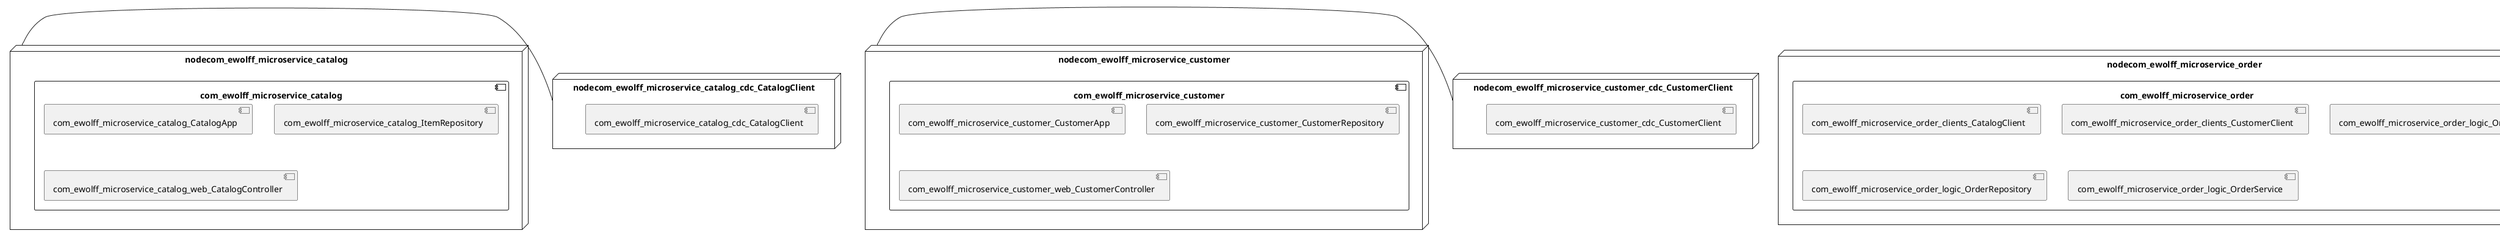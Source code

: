 @startuml
skinparam fixCircleLabelOverlapping true
skinparam componentStyle uml2
node nodecom_ewolff_microservice_catalog {
component com_ewolff_microservice_catalog {
[com_ewolff_microservice_catalog_CatalogApp] [[ewolff-microservice-psr.system#__LjJRGUSEe-vh5YDeg6MbQ]]
[com_ewolff_microservice_catalog_ItemRepository] [[ewolff-microservice-psr.system#__LjJRGUSEe-vh5YDeg6MbQ]]
[com_ewolff_microservice_catalog_web_CatalogController] [[ewolff-microservice-psr.system#__LjJRGUSEe-vh5YDeg6MbQ]]
}
}
node nodecom_ewolff_microservice_customer {
component com_ewolff_microservice_customer {
[com_ewolff_microservice_customer_CustomerApp] [[ewolff-microservice-psr.system#__LjJRGUSEe-vh5YDeg6MbQ]]
[com_ewolff_microservice_customer_CustomerRepository] [[ewolff-microservice-psr.system#__LjJRGUSEe-vh5YDeg6MbQ]]
[com_ewolff_microservice_customer_web_CustomerController] [[ewolff-microservice-psr.system#__LjJRGUSEe-vh5YDeg6MbQ]]
}
}
node nodecom_ewolff_microservice_order {
component com_ewolff_microservice_order {
[com_ewolff_microservice_order_clients_CatalogClient] [[ewolff-microservice-psr.system#__LjJRGUSEe-vh5YDeg6MbQ]]
[com_ewolff_microservice_order_clients_CustomerClient] [[ewolff-microservice-psr.system#__LjJRGUSEe-vh5YDeg6MbQ]]
[com_ewolff_microservice_order_logic_OrderController] [[ewolff-microservice-psr.system#__LjJRGUSEe-vh5YDeg6MbQ]]
[com_ewolff_microservice_order_logic_OrderRepository] [[ewolff-microservice-psr.system#__LjJRGUSEe-vh5YDeg6MbQ]]
[com_ewolff_microservice_order_logic_OrderService] [[ewolff-microservice-psr.system#__LjJRGUSEe-vh5YDeg6MbQ]]
}
}
node nodecom_ewolff_microservice_catalog_cdc_CatalogClient {
[com_ewolff_microservice_catalog_cdc_CatalogClient] [[ewolff-microservice-psr.system#__LjJRGUSEe-vh5YDeg6MbQ]]
}
node nodecom_ewolff_microservice_customer_cdc_CustomerClient {
[com_ewolff_microservice_customer_cdc_CustomerClient] [[ewolff-microservice-psr.system#__LjJRGUSEe-vh5YDeg6MbQ]]
}
node nodecom_ewolff_microservice_order_catalogstub_CatalogStub {
[com_ewolff_microservice_order_catalogstub_CatalogStub] [[ewolff-microservice-psr.system#__LjJRGUSEe-vh5YDeg6MbQ]]
}
node nodecom_ewolff_microservice_order_customerstub_CustomerStub {
[com_ewolff_microservice_order_customerstub_CustomerStub] [[ewolff-microservice-psr.system#__LjJRGUSEe-vh5YDeg6MbQ]]
}
[nodecom_ewolff_microservice_catalog] - [nodecom_ewolff_microservice_catalog_cdc_CatalogClient]
[nodecom_ewolff_microservice_customer] - [nodecom_ewolff_microservice_customer_cdc_CustomerClient]

@enduml
